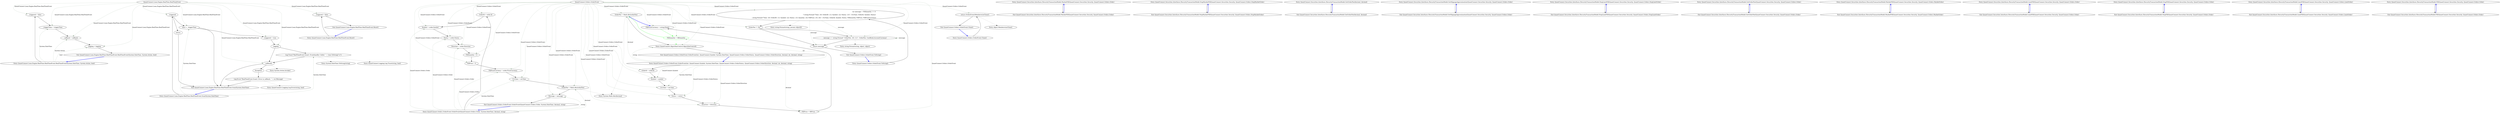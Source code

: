 digraph  {
n24 [label="QuantConnect.Lean.Engine.RealTime.RealTimeEvent", span=""];
n0 [label="Entry QuantConnect.Lean.Engine.RealTime.RealTimeEvent.RealTimeEvent(System.DateTime, System.Action, bool)", span="62-62", cluster="QuantConnect.Lean.Engine.RealTime.RealTimeEvent.RealTimeEvent(System.DateTime, System.Action, bool)"];
n1 [label="_triggered = false", span="64-64", cluster="QuantConnect.Lean.Engine.RealTime.RealTimeEvent.RealTimeEvent(System.DateTime, System.Action, bool)"];
n2 [label="_triggerTime = triggerTime", span="65-65", cluster="QuantConnect.Lean.Engine.RealTime.RealTimeEvent.RealTimeEvent(System.DateTime, System.Action, bool)"];
n3 [label="_callback = callback", span="66-66", cluster="QuantConnect.Lean.Engine.RealTime.RealTimeEvent.RealTimeEvent(System.DateTime, System.Action, bool)"];
n4 [label="_logging = logging", span="67-67", cluster="QuantConnect.Lean.Engine.RealTime.RealTimeEvent.RealTimeEvent(System.DateTime, System.Action, bool)"];
n5 [label="Exit QuantConnect.Lean.Engine.RealTime.RealTimeEvent.RealTimeEvent(System.DateTime, System.Action, bool)", span="62-62", cluster="QuantConnect.Lean.Engine.RealTime.RealTimeEvent.RealTimeEvent(System.DateTime, System.Action, bool)"];
n6 [label="Entry QuantConnect.Lean.Engine.RealTime.RealTimeEvent.Scan(System.DateTime)", span="77-77", cluster="QuantConnect.Lean.Engine.RealTime.RealTimeEvent.Scan(System.DateTime)"];
n7 [label=_triggered, span="79-79", cluster="QuantConnect.Lean.Engine.RealTime.RealTimeEvent.Scan(System.DateTime)"];
n9 [label="time > _triggerTime", span="85-85", cluster="QuantConnect.Lean.Engine.RealTime.RealTimeEvent.Scan(System.DateTime)"];
n12 [label="Log.Trace(''RealTimeEvent.Scan(): Eventhandler Called: '' + time.ToString(''u''))", span="93-93", cluster="QuantConnect.Lean.Engine.RealTime.RealTimeEvent.Scan(System.DateTime)"];
n8 [label="return;", span="81-81", cluster="QuantConnect.Lean.Engine.RealTime.RealTimeEvent.Scan(System.DateTime)"];
n10 [label="_triggered = true", span="87-87", cluster="QuantConnect.Lean.Engine.RealTime.RealTimeEvent.Scan(System.DateTime)"];
n16 [label="Exit QuantConnect.Lean.Engine.RealTime.RealTimeEvent.Scan(System.DateTime)", span="77-77", cluster="QuantConnect.Lean.Engine.RealTime.RealTimeEvent.Scan(System.DateTime)"];
n11 [label=_logging, span="91-91", cluster="QuantConnect.Lean.Engine.RealTime.RealTimeEvent.Scan(System.DateTime)"];
n13 [label="_callback()", span="95-95", cluster="QuantConnect.Lean.Engine.RealTime.RealTimeEvent.Scan(System.DateTime)"];
n17 [label="Entry System.DateTime.ToString(string)", span="0-0", cluster="System.DateTime.ToString(string)"];
n18 [label="Entry QuantConnect.Logging.Log.Trace(string, bool)", span="104-104", cluster="QuantConnect.Logging.Log.Trace(string, bool)"];
n14 [label=Exception, span="97-97", cluster="QuantConnect.Lean.Engine.RealTime.RealTimeEvent.Scan(System.DateTime)"];
n19 [label="Entry System.Action.Invoke()", span="0-0", cluster="System.Action.Invoke()"];
n15 [label="Log.Error(''RealTimeEvent.Scan(): Error in callback: '' + err.Message)", span="99-99", cluster="QuantConnect.Lean.Engine.RealTime.RealTimeEvent.Scan(System.DateTime)"];
n20 [label="Entry QuantConnect.Logging.Log.Error(string, bool)", span="86-86", cluster="QuantConnect.Logging.Log.Error(string, bool)"];
n21 [label="Entry QuantConnect.Lean.Engine.RealTime.RealTimeEvent.Reset()", span="107-107", cluster="QuantConnect.Lean.Engine.RealTime.RealTimeEvent.Reset()"];
n22 [label="_triggered = false", span="109-109", cluster="QuantConnect.Lean.Engine.RealTime.RealTimeEvent.Reset()"];
n23 [label="Exit QuantConnect.Lean.Engine.RealTime.RealTimeEvent.Reset()", span="107-107", cluster="QuantConnect.Lean.Engine.RealTime.RealTimeEvent.Reset()"];
m0_12 [label="Entry System.Math.Abs(decimal)", span="0-0", cluster="System.Math.Abs(decimal)", file="FxcmVolumeWriter.cs"];
m0_31 [label="Entry string.Format(string, params object[])", span="0-0", cluster="string.Format(string, params object[])", file="FxcmVolumeWriter.cs"];
m0_7 [label="FillPriceCurrency = string.Empty", span="109-109", cluster="QuantConnect.Orders.OrderEvent.OrderEvent(int, QuantConnect.Symbol, System.DateTime, QuantConnect.Orders.OrderStatus, QuantConnect.Orders.OrderDirection, decimal, int, decimal, string)", file="FxcmVolumeWriter.cs"];
m0_8 [label="FillQuantity = fillQuantity", span="110-110", cluster="QuantConnect.Orders.OrderEvent.OrderEvent(int, QuantConnect.Symbol, System.DateTime, QuantConnect.Orders.OrderStatus, QuantConnect.Orders.OrderDirection, decimal, int, decimal, string)", color=green, community=0, file="FxcmVolumeWriter.cs"];
m0_9 [label="OrderFee = Math.Abs(orderFee)", span="111-111", cluster="QuantConnect.Orders.OrderEvent.OrderEvent(int, QuantConnect.Symbol, System.DateTime, QuantConnect.Orders.OrderStatus, QuantConnect.Orders.OrderDirection, decimal, int, decimal, string)", file="FxcmVolumeWriter.cs"];
m0_0 [label="Entry QuantConnect.Orders.OrderEvent.OrderEvent(int, QuantConnect.Symbol, System.DateTime, QuantConnect.Orders.OrderStatus, QuantConnect.Orders.OrderDirection, decimal, int, decimal, string)", span="101-101", cluster="QuantConnect.Orders.OrderEvent.OrderEvent(int, QuantConnect.Symbol, System.DateTime, QuantConnect.Orders.OrderStatus, QuantConnect.Orders.OrderDirection, decimal, int, decimal, string)", file="FxcmVolumeWriter.cs"];
m0_1 [label="OrderId = orderId", span="103-103", cluster="QuantConnect.Orders.OrderEvent.OrderEvent(int, QuantConnect.Symbol, System.DateTime, QuantConnect.Orders.OrderStatus, QuantConnect.Orders.OrderDirection, decimal, int, decimal, string)", file="FxcmVolumeWriter.cs"];
m0_2 [label="Symbol = symbol", span="104-104", cluster="QuantConnect.Orders.OrderEvent.OrderEvent(int, QuantConnect.Symbol, System.DateTime, QuantConnect.Orders.OrderStatus, QuantConnect.Orders.OrderDirection, decimal, int, decimal, string)", file="FxcmVolumeWriter.cs"];
m0_3 [label="UtcTime = utcTime", span="105-105", cluster="QuantConnect.Orders.OrderEvent.OrderEvent(int, QuantConnect.Symbol, System.DateTime, QuantConnect.Orders.OrderStatus, QuantConnect.Orders.OrderDirection, decimal, int, decimal, string)", file="FxcmVolumeWriter.cs"];
m0_4 [label="Status = status", span="106-106", cluster="QuantConnect.Orders.OrderEvent.OrderEvent(int, QuantConnect.Symbol, System.DateTime, QuantConnect.Orders.OrderStatus, QuantConnect.Orders.OrderDirection, decimal, int, decimal, string)", file="FxcmVolumeWriter.cs"];
m0_5 [label="Direction = direction", span="107-107", cluster="QuantConnect.Orders.OrderEvent.OrderEvent(int, QuantConnect.Symbol, System.DateTime, QuantConnect.Orders.OrderStatus, QuantConnect.Orders.OrderDirection, decimal, int, decimal, string)", file="FxcmVolumeWriter.cs"];
m0_6 [label="FillPrice = fillPrice", span="108-108", cluster="QuantConnect.Orders.OrderEvent.OrderEvent(int, QuantConnect.Symbol, System.DateTime, QuantConnect.Orders.OrderStatus, QuantConnect.Orders.OrderDirection, decimal, int, decimal, string)", file="FxcmVolumeWriter.cs"];
m0_10 [label="Entry QuantConnect.AlgorithmControl.AlgorithmControl()", span="388-388", cluster="QuantConnect.AlgorithmControl.AlgorithmControl()", file="FxcmVolumeWriter.cs"];
m0_11 [label="Exit QuantConnect.Orders.OrderEvent.OrderEvent(int, QuantConnect.Symbol, System.DateTime, QuantConnect.Orders.OrderStatus, QuantConnect.Orders.OrderDirection, decimal, int, decimal, string)", span="101-101", cluster="QuantConnect.Orders.OrderEvent.OrderEvent(int, QuantConnect.Symbol, System.DateTime, QuantConnect.Orders.OrderStatus, QuantConnect.Orders.OrderDirection, decimal, int, decimal, string)", file="FxcmVolumeWriter.cs"];
m0_32 [label="Entry string.Format(string, object, object)", span="0-0", cluster="string.Format(string, object, object)", file="FxcmVolumeWriter.cs"];
m0_36 [label="Entry object.MemberwiseClone()", span="0-0", cluster="object.MemberwiseClone()", file="FxcmVolumeWriter.cs"];
m0_25 [label="Entry QuantConnect.Orders.OrderEvent.ToString()", span="146-146", cluster="QuantConnect.Orders.OrderEvent.ToString()", file="FxcmVolumeWriter.cs"];
m0_26 [label="var message = FillQuantity == 0 \r\n                ? string.Format(''Time: {0} OrderID: {1} Symbol: {2} Status: {3}'', UtcTime, OrderId, Symbol, Status) \r\n                : string.Format(''Time: {0} OrderID: {1} Symbol: {2} Status: {3} Quantity: {4} FillPrice: {5} {6}'', UtcTime, OrderId, Symbol, Status, FillQuantity, FillPrice, FillPriceCurrency)", span="148-150", cluster="QuantConnect.Orders.OrderEvent.ToString()", file="FxcmVolumeWriter.cs"];
m0_27 [label="OrderFee != 0m", span="153-153", cluster="QuantConnect.Orders.OrderEvent.ToString()", file="FxcmVolumeWriter.cs"];
m0_28 [label="message += string.Format('' OrderFee: {0} {1}'', OrderFee, CashBook.AccountCurrency)", span="153-153", cluster="QuantConnect.Orders.OrderEvent.ToString()", file="FxcmVolumeWriter.cs"];
m0_29 [label="return message;", span="155-155", cluster="QuantConnect.Orders.OrderEvent.ToString()", file="FxcmVolumeWriter.cs"];
m0_30 [label="Exit QuantConnect.Orders.OrderEvent.ToString()", span="146-146", cluster="QuantConnect.Orders.OrderEvent.ToString()", file="FxcmVolumeWriter.cs"];
m0_13 [label="Entry QuantConnect.Orders.OrderEvent.OrderEvent(QuantConnect.Orders.Order, System.DateTime, decimal, string)", span="122-122", cluster="QuantConnect.Orders.OrderEvent.OrderEvent(QuantConnect.Orders.Order, System.DateTime, decimal, string)", file="FxcmVolumeWriter.cs"];
m0_14 [label="OrderId = order.Id", span="124-124", cluster="QuantConnect.Orders.OrderEvent.OrderEvent(QuantConnect.Orders.Order, System.DateTime, decimal, string)", file="FxcmVolumeWriter.cs"];
m0_15 [label="Symbol = order.Symbol", span="125-125", cluster="QuantConnect.Orders.OrderEvent.OrderEvent(QuantConnect.Orders.Order, System.DateTime, decimal, string)", file="FxcmVolumeWriter.cs"];
m0_16 [label="Status = order.Status", span="126-126", cluster="QuantConnect.Orders.OrderEvent.OrderEvent(QuantConnect.Orders.Order, System.DateTime, decimal, string)", file="FxcmVolumeWriter.cs"];
m0_17 [label="Direction = order.Direction", span="127-127", cluster="QuantConnect.Orders.OrderEvent.OrderEvent(QuantConnect.Orders.Order, System.DateTime, decimal, string)", file="FxcmVolumeWriter.cs"];
m0_20 [label="FillPriceCurrency = order.PriceCurrency", span="132-132", cluster="QuantConnect.Orders.OrderEvent.OrderEvent(QuantConnect.Orders.Order, System.DateTime, decimal, string)", file="FxcmVolumeWriter.cs"];
m0_21 [label="UtcTime = utcTime", span="134-134", cluster="QuantConnect.Orders.OrderEvent.OrderEvent(QuantConnect.Orders.Order, System.DateTime, decimal, string)", file="FxcmVolumeWriter.cs"];
m0_22 [label="OrderFee = Math.Abs(orderFee)", span="135-135", cluster="QuantConnect.Orders.OrderEvent.OrderEvent(QuantConnect.Orders.Order, System.DateTime, decimal, string)", file="FxcmVolumeWriter.cs"];
m0_23 [label="Message = message", span="136-136", cluster="QuantConnect.Orders.OrderEvent.OrderEvent(QuantConnect.Orders.Order, System.DateTime, decimal, string)", file="FxcmVolumeWriter.cs"];
m0_18 [label="FillQuantity = 0", span="130-130", cluster="QuantConnect.Orders.OrderEvent.OrderEvent(QuantConnect.Orders.Order, System.DateTime, decimal, string)", file="FxcmVolumeWriter.cs"];
m0_19 [label="FillPrice = 0", span="131-131", cluster="QuantConnect.Orders.OrderEvent.OrderEvent(QuantConnect.Orders.Order, System.DateTime, decimal, string)", file="FxcmVolumeWriter.cs"];
m0_24 [label="Exit QuantConnect.Orders.OrderEvent.OrderEvent(QuantConnect.Orders.Order, System.DateTime, decimal, string)", span="122-122", cluster="QuantConnect.Orders.OrderEvent.OrderEvent(QuantConnect.Orders.Order, System.DateTime, decimal, string)", file="FxcmVolumeWriter.cs"];
m0_33 [label="Entry QuantConnect.Orders.OrderEvent.Clone()", span="162-162", cluster="QuantConnect.Orders.OrderEvent.Clone()", file="FxcmVolumeWriter.cs"];
m0_34 [label="return (OrderEvent)MemberwiseClone();", span="164-164", cluster="QuantConnect.Orders.OrderEvent.Clone()", file="FxcmVolumeWriter.cs"];
m0_35 [label="Exit QuantConnect.Orders.OrderEvent.Clone()", span="162-162", cluster="QuantConnect.Orders.OrderEvent.Clone()", file="FxcmVolumeWriter.cs"];
m0_37 [label="QuantConnect.Orders.OrderEvent", span="", file="FxcmVolumeWriter.cs"];
m1_16 [label="Entry QuantConnect.Securities.Interfaces.ISecurityTransactionModel.MarketFill(QuantConnect.Securities.Security, QuantConnect.Orders.Order)", span="113-113", cluster="QuantConnect.Securities.Interfaces.ISecurityTransactionModel.MarketFill(QuantConnect.Securities.Security, QuantConnect.Orders.Order)", file="Program.cs"];
m1_17 [label="Exit QuantConnect.Securities.Interfaces.ISecurityTransactionModel.MarketFill(QuantConnect.Securities.Security, QuantConnect.Orders.Order)", span="113-113", cluster="QuantConnect.Securities.Interfaces.ISecurityTransactionModel.MarketFill(QuantConnect.Securities.Security, QuantConnect.Orders.Order)", file="Program.cs"];
m1_2 [label="Entry QuantConnect.Securities.Interfaces.ISecurityTransactionModel.StopMarketFill(QuantConnect.Securities.Security, QuantConnect.Orders.StopMarketOrder)", span="52-52", cluster="QuantConnect.Securities.Interfaces.ISecurityTransactionModel.StopMarketFill(QuantConnect.Securities.Security, QuantConnect.Orders.StopMarketOrder)", file="Program.cs"];
m1_3 [label="Exit QuantConnect.Securities.Interfaces.ISecurityTransactionModel.StopMarketFill(QuantConnect.Securities.Security, QuantConnect.Orders.StopMarketOrder)", span="52-52", cluster="QuantConnect.Securities.Interfaces.ISecurityTransactionModel.StopMarketFill(QuantConnect.Securities.Security, QuantConnect.Orders.StopMarketOrder)", file="Program.cs"];
m1_12 [label="Entry QuantConnect.Securities.Interfaces.ISecurityTransactionModel.GetOrderFee(decimal, decimal)", span="95-95", cluster="QuantConnect.Securities.Interfaces.ISecurityTransactionModel.GetOrderFee(decimal, decimal)", file="Program.cs"];
m1_13 [label="Exit QuantConnect.Securities.Interfaces.ISecurityTransactionModel.GetOrderFee(decimal, decimal)", span="95-95", cluster="QuantConnect.Securities.Interfaces.ISecurityTransactionModel.GetOrderFee(decimal, decimal)", file="Program.cs"];
m1_8 [label="Entry QuantConnect.Securities.Interfaces.ISecurityTransactionModel.GetSlippageApproximation(QuantConnect.Securities.Security, QuantConnect.Orders.Order)", span="75-75", cluster="QuantConnect.Securities.Interfaces.ISecurityTransactionModel.GetSlippageApproximation(QuantConnect.Securities.Security, QuantConnect.Orders.Order)", file="Program.cs"];
m1_9 [label="Exit QuantConnect.Securities.Interfaces.ISecurityTransactionModel.GetSlippageApproximation(QuantConnect.Securities.Security, QuantConnect.Orders.Order)", span="75-75", cluster="QuantConnect.Securities.Interfaces.ISecurityTransactionModel.GetSlippageApproximation(QuantConnect.Securities.Security, QuantConnect.Orders.Order)", file="Program.cs"];
m1_4 [label="Entry QuantConnect.Securities.Interfaces.ISecurityTransactionModel.StopLimitFill(QuantConnect.Securities.Security, QuantConnect.Orders.StopLimitOrder)", span="61-61", cluster="QuantConnect.Securities.Interfaces.ISecurityTransactionModel.StopLimitFill(QuantConnect.Securities.Security, QuantConnect.Orders.StopLimitOrder)", file="Program.cs"];
m1_5 [label="Exit QuantConnect.Securities.Interfaces.ISecurityTransactionModel.StopLimitFill(QuantConnect.Securities.Security, QuantConnect.Orders.StopLimitOrder)", span="61-61", cluster="QuantConnect.Securities.Interfaces.ISecurityTransactionModel.StopLimitFill(QuantConnect.Securities.Security, QuantConnect.Orders.StopLimitOrder)", file="Program.cs"];
m1_10 [label="Entry QuantConnect.Securities.Interfaces.ISecurityTransactionModel.GetOrderFee(QuantConnect.Securities.Security, QuantConnect.Orders.Order)", span="85-85", cluster="QuantConnect.Securities.Interfaces.ISecurityTransactionModel.GetOrderFee(QuantConnect.Securities.Security, QuantConnect.Orders.Order)", file="Program.cs"];
m1_11 [label="Exit QuantConnect.Securities.Interfaces.ISecurityTransactionModel.GetOrderFee(QuantConnect.Securities.Security, QuantConnect.Orders.Order)", span="85-85", cluster="QuantConnect.Securities.Interfaces.ISecurityTransactionModel.GetOrderFee(QuantConnect.Securities.Security, QuantConnect.Orders.Order)", file="Program.cs"];
m1_0 [label="Entry QuantConnect.Securities.Interfaces.ISecurityTransactionModel.MarketFill(QuantConnect.Securities.Security, QuantConnect.Orders.MarketOrder)", span="44-44", cluster="QuantConnect.Securities.Interfaces.ISecurityTransactionModel.MarketFill(QuantConnect.Securities.Security, QuantConnect.Orders.MarketOrder)", file="Program.cs"];
m1_1 [label="Exit QuantConnect.Securities.Interfaces.ISecurityTransactionModel.MarketFill(QuantConnect.Securities.Security, QuantConnect.Orders.MarketOrder)", span="44-44", cluster="QuantConnect.Securities.Interfaces.ISecurityTransactionModel.MarketFill(QuantConnect.Securities.Security, QuantConnect.Orders.MarketOrder)", file="Program.cs"];
m1_20 [label="Entry QuantConnect.Securities.Interfaces.ISecurityTransactionModel.LimitFill(QuantConnect.Securities.Security, QuantConnect.Orders.Order)", span="131-131", cluster="QuantConnect.Securities.Interfaces.ISecurityTransactionModel.LimitFill(QuantConnect.Securities.Security, QuantConnect.Orders.Order)", file="Program.cs"];
m1_21 [label="Exit QuantConnect.Securities.Interfaces.ISecurityTransactionModel.LimitFill(QuantConnect.Securities.Security, QuantConnect.Orders.Order)", span="131-131", cluster="QuantConnect.Securities.Interfaces.ISecurityTransactionModel.LimitFill(QuantConnect.Securities.Security, QuantConnect.Orders.Order)", file="Program.cs"];
m1_18 [label="Entry QuantConnect.Securities.Interfaces.ISecurityTransactionModel.StopFill(QuantConnect.Securities.Security, QuantConnect.Orders.Order)", span="122-122", cluster="QuantConnect.Securities.Interfaces.ISecurityTransactionModel.StopFill(QuantConnect.Securities.Security, QuantConnect.Orders.Order)", file="Program.cs"];
m1_19 [label="Exit QuantConnect.Securities.Interfaces.ISecurityTransactionModel.StopFill(QuantConnect.Securities.Security, QuantConnect.Orders.Order)", span="122-122", cluster="QuantConnect.Securities.Interfaces.ISecurityTransactionModel.StopFill(QuantConnect.Securities.Security, QuantConnect.Orders.Order)", file="Program.cs"];
m1_6 [label="Entry QuantConnect.Securities.Interfaces.ISecurityTransactionModel.LimitFill(QuantConnect.Securities.Security, QuantConnect.Orders.LimitOrder)", span="69-69", cluster="QuantConnect.Securities.Interfaces.ISecurityTransactionModel.LimitFill(QuantConnect.Securities.Security, QuantConnect.Orders.LimitOrder)", file="Program.cs"];
m1_7 [label="Exit QuantConnect.Securities.Interfaces.ISecurityTransactionModel.LimitFill(QuantConnect.Securities.Security, QuantConnect.Orders.LimitOrder)", span="69-69", cluster="QuantConnect.Securities.Interfaces.ISecurityTransactionModel.LimitFill(QuantConnect.Securities.Security, QuantConnect.Orders.LimitOrder)", file="Program.cs"];
m1_14 [label="Entry QuantConnect.Securities.Interfaces.ISecurityTransactionModel.Fill(QuantConnect.Securities.Security, QuantConnect.Orders.Order)", span="104-104", cluster="QuantConnect.Securities.Interfaces.ISecurityTransactionModel.Fill(QuantConnect.Securities.Security, QuantConnect.Orders.Order)", file="Program.cs"];
m1_15 [label="Exit QuantConnect.Securities.Interfaces.ISecurityTransactionModel.Fill(QuantConnect.Securities.Security, QuantConnect.Orders.Order)", span="104-104", cluster="QuantConnect.Securities.Interfaces.ISecurityTransactionModel.Fill(QuantConnect.Securities.Security, QuantConnect.Orders.Order)", file="Program.cs"];
n24 -> n1  [key=1, style=dashed, color=darkseagreen4, label="QuantConnect.Lean.Engine.RealTime.RealTimeEvent"];
n24 -> n2  [key=1, style=dashed, color=darkseagreen4, label="QuantConnect.Lean.Engine.RealTime.RealTimeEvent"];
n24 -> n3  [key=1, style=dashed, color=darkseagreen4, label="QuantConnect.Lean.Engine.RealTime.RealTimeEvent"];
n24 -> n4  [key=1, style=dashed, color=darkseagreen4, label="QuantConnect.Lean.Engine.RealTime.RealTimeEvent"];
n24 -> n7  [key=1, style=dashed, color=darkseagreen4, label="QuantConnect.Lean.Engine.RealTime.RealTimeEvent"];
n24 -> n9  [key=1, style=dashed, color=darkseagreen4, label="QuantConnect.Lean.Engine.RealTime.RealTimeEvent"];
n24 -> n10  [key=1, style=dashed, color=darkseagreen4, label="QuantConnect.Lean.Engine.RealTime.RealTimeEvent"];
n24 -> n11  [key=1, style=dashed, color=darkseagreen4, label="QuantConnect.Lean.Engine.RealTime.RealTimeEvent"];
n24 -> n13  [key=1, style=dashed, color=darkseagreen4, label="QuantConnect.Lean.Engine.RealTime.RealTimeEvent"];
n24 -> n22  [key=1, style=dashed, color=darkseagreen4, label="QuantConnect.Lean.Engine.RealTime.RealTimeEvent"];
n0 -> n1  [key=0, style=solid];
n0 -> n2  [key=1, style=dashed, color=darkseagreen4, label="System.DateTime"];
n0 -> n3  [key=1, style=dashed, color=darkseagreen4, label="System.Action"];
n0 -> n4  [key=1, style=dashed, color=darkseagreen4, label=bool];
n1 -> n2  [key=0, style=solid];
n2 -> n3  [key=0, style=solid];
n3 -> n4  [key=0, style=solid];
n4 -> n5  [key=0, style=solid];
n5 -> n0  [key=0, style=bold, color=blue];
n6 -> n7  [key=0, style=solid];
n6 -> n9  [key=1, style=dashed, color=darkseagreen4, label="System.DateTime"];
n6 -> n12  [key=1, style=dashed, color=darkseagreen4, label="System.DateTime"];
n7 -> n8  [key=0, style=solid];
n7 -> n9  [key=0, style=solid];
n9 -> n10  [key=0, style=solid];
n9 -> n16  [key=0, style=solid];
n12 -> n13  [key=0, style=solid];
n12 -> n17  [key=2, style=dotted];
n12 -> n18  [key=2, style=dotted];
n8 -> n16  [key=0, style=solid];
n10 -> n11  [key=0, style=solid];
n16 -> n6  [key=0, style=bold, color=blue];
n11 -> n12  [key=0, style=solid];
n11 -> n13  [key=0, style=solid];
n13 -> n14  [key=0, style=solid];
n13 -> n16  [key=0, style=solid];
n13 -> n19  [key=2, style=dotted];
n14 -> n15  [key=0, style=solid];
n15 -> n16  [key=0, style=solid];
n15 -> n20  [key=2, style=dotted];
n21 -> n22  [key=0, style=solid];
n22 -> n23  [key=0, style=solid];
n23 -> n21  [key=0, style=bold, color=blue];
m0_7 -> m0_8  [key=0, style=solid, color=green];
m0_8 -> m0_9  [key=0, style=solid, color=green];
m0_8 -> m0_10  [key=2, style=dotted, color=green];
m0_9 -> m0_7  [key=0, style=bold, color=blue];
m0_9 -> m0_10  [key=0, style=solid];
m0_9 -> m0_12  [key=2, style=dotted];
m0_0 -> m0_1  [key=0, style=solid];
m0_0 -> m0_2  [key=1, style=dashed, color=darkseagreen4, label="QuantConnect.Symbol"];
m0_0 -> m0_3  [key=1, style=dashed, color=darkseagreen4, label="System.DateTime"];
m0_0 -> m0_4  [key=1, style=dashed, color=darkseagreen4, label="QuantConnect.Orders.OrderStatus"];
m0_0 -> m0_5  [key=1, style=dashed, color=darkseagreen4, label="QuantConnect.Orders.OrderDirection"];
m0_0 -> m0_6  [key=1, style=dashed, color=darkseagreen4, label=decimal];
m0_0 -> m0_8  [key=1, style=dashed, color=darkseagreen4, label=int];
m0_0 -> m0_9  [key=1, style=dashed, color=darkseagreen4, label=decimal];
m0_0 -> m0_10  [key=1, style=dashed, color=darkseagreen4, label=string];
m0_1 -> m0_2  [key=0, style=solid];
m0_2 -> m0_3  [key=0, style=solid];
m0_3 -> m0_4  [key=0, style=solid];
m0_4 -> m0_5  [key=0, style=solid];
m0_5 -> m0_6  [key=0, style=solid];
m0_6 -> m0_7  [key=0, style=solid];
m0_10 -> m0_11  [key=0, style=solid];
m0_11 -> m0_0  [key=0, style=bold, color=blue];
m0_25 -> m0_26  [key=0, style=solid];
m0_26 -> m0_27  [key=0, style=solid];
m0_26 -> m0_31  [key=2, style=dotted];
m0_26 -> m0_28  [key=1, style=dashed, color=darkseagreen4, label=message];
m0_26 -> m0_29  [key=1, style=dashed, color=darkseagreen4, label=message];
m0_27 -> m0_28  [key=0, style=solid];
m0_27 -> m0_29  [key=0, style=solid];
m0_28 -> m0_29  [key=0, style=solid];
m0_28 -> m0_32  [key=2, style=dotted];
m0_28 -> m0_28  [key=1, style=dashed, color=darkseagreen4, label=message];
m0_29 -> m0_30  [key=0, style=solid];
m0_30 -> m0_25  [key=0, style=bold, color=blue];
m0_13 -> m0_14  [key=0, style=solid];
m0_13 -> m0_15  [key=1, style=dashed, color=darkseagreen4, label="QuantConnect.Orders.Order"];
m0_13 -> m0_16  [key=1, style=dashed, color=darkseagreen4, label="QuantConnect.Orders.Order"];
m0_13 -> m0_17  [key=1, style=dashed, color=darkseagreen4, label="QuantConnect.Orders.Order"];
m0_13 -> m0_20  [key=1, style=dashed, color=darkseagreen4, label="QuantConnect.Orders.Order"];
m0_13 -> m0_21  [key=1, style=dashed, color=darkseagreen4, label="System.DateTime"];
m0_13 -> m0_22  [key=1, style=dashed, color=darkseagreen4, label=decimal];
m0_13 -> m0_23  [key=1, style=dashed, color=darkseagreen4, label=string];
m0_14 -> m0_15  [key=0, style=solid];
m0_15 -> m0_16  [key=0, style=solid];
m0_16 -> m0_17  [key=0, style=solid];
m0_17 -> m0_18  [key=0, style=solid];
m0_20 -> m0_21  [key=0, style=solid];
m0_21 -> m0_22  [key=0, style=solid];
m0_22 -> m0_23  [key=0, style=solid];
m0_22 -> m0_12  [key=2, style=dotted];
m0_23 -> m0_24  [key=0, style=solid];
m0_18 -> m0_19  [key=0, style=solid];
m0_19 -> m0_20  [key=0, style=solid];
m0_24 -> m0_13  [key=0, style=bold, color=blue];
m0_33 -> m0_34  [key=0, style=solid];
m0_34 -> m0_35  [key=0, style=solid];
m0_34 -> m0_36  [key=2, style=dotted];
m0_35 -> m0_33  [key=0, style=bold, color=blue];
m0_37 -> m0_1  [key=1, style=dashed, color=darkseagreen4, label="QuantConnect.Orders.OrderEvent"];
m0_37 -> m0_2  [key=1, style=dashed, color=darkseagreen4, label="QuantConnect.Orders.OrderEvent"];
m0_37 -> m0_3  [key=1, style=dashed, color=darkseagreen4, label="QuantConnect.Orders.OrderEvent"];
m0_37 -> m0_4  [key=1, style=dashed, color=darkseagreen4, label="QuantConnect.Orders.OrderEvent"];
m0_37 -> m0_5  [key=1, style=dashed, color=darkseagreen4, label="QuantConnect.Orders.OrderEvent"];
m0_37 -> m0_6  [key=1, style=dashed, color=darkseagreen4, label="QuantConnect.Orders.OrderEvent"];
m0_37 -> m0_7  [key=1, style=dashed, color=darkseagreen4, label="QuantConnect.Orders.OrderEvent"];
m0_37 -> m0_8  [key=1, style=dashed, color=darkseagreen4, label="QuantConnect.Orders.OrderEvent"];
m0_37 -> m0_9  [key=1, style=dashed, color=darkseagreen4, label="QuantConnect.Orders.OrderEvent"];
m0_37 -> m0_10  [key=1, style=dashed, color=darkseagreen4, label="QuantConnect.Orders.OrderEvent"];
m0_37 -> m0_14  [key=1, style=dashed, color=darkseagreen4, label="QuantConnect.Orders.OrderEvent"];
m0_37 -> m0_15  [key=1, style=dashed, color=darkseagreen4, label="QuantConnect.Orders.OrderEvent"];
m0_37 -> m0_16  [key=1, style=dashed, color=darkseagreen4, label="QuantConnect.Orders.OrderEvent"];
m0_37 -> m0_17  [key=1, style=dashed, color=darkseagreen4, label="QuantConnect.Orders.OrderEvent"];
m0_37 -> m0_18  [key=1, style=dashed, color=darkseagreen4, label="QuantConnect.Orders.OrderEvent"];
m0_37 -> m0_19  [key=1, style=dashed, color=darkseagreen4, label="QuantConnect.Orders.OrderEvent"];
m0_37 -> m0_20  [key=1, style=dashed, color=darkseagreen4, label="QuantConnect.Orders.OrderEvent"];
m0_37 -> m0_21  [key=1, style=dashed, color=darkseagreen4, label="QuantConnect.Orders.OrderEvent"];
m0_37 -> m0_22  [key=1, style=dashed, color=darkseagreen4, label="QuantConnect.Orders.OrderEvent"];
m0_37 -> m0_23  [key=1, style=dashed, color=darkseagreen4, label="QuantConnect.Orders.OrderEvent"];
m0_37 -> m0_26  [key=1, style=dashed, color=darkseagreen4, label="QuantConnect.Orders.OrderEvent"];
m0_37 -> m0_27  [key=1, style=dashed, color=darkseagreen4, label="QuantConnect.Orders.OrderEvent"];
m0_37 -> m0_28  [key=1, style=dashed, color=darkseagreen4, label="QuantConnect.Orders.OrderEvent"];
m0_37 -> m0_34  [key=1, style=dashed, color=darkseagreen4, label="QuantConnect.Orders.OrderEvent"];
m1_16 -> m1_17  [key=0, style=solid];
m1_17 -> m1_16  [key=0, style=bold, color=blue];
m1_2 -> m1_3  [key=0, style=solid];
m1_3 -> m1_2  [key=0, style=bold, color=blue];
m1_12 -> m1_13  [key=0, style=solid];
m1_13 -> m1_12  [key=0, style=bold, color=blue];
m1_8 -> m1_9  [key=0, style=solid];
m1_9 -> m1_8  [key=0, style=bold, color=blue];
m1_4 -> m1_5  [key=0, style=solid];
m1_5 -> m1_4  [key=0, style=bold, color=blue];
m1_10 -> m1_11  [key=0, style=solid];
m1_11 -> m1_10  [key=0, style=bold, color=blue];
m1_0 -> m1_1  [key=0, style=solid];
m1_1 -> m1_0  [key=0, style=bold, color=blue];
m1_20 -> m1_21  [key=0, style=solid];
m1_21 -> m1_20  [key=0, style=bold, color=blue];
m1_18 -> m1_19  [key=0, style=solid];
m1_19 -> m1_18  [key=0, style=bold, color=blue];
m1_6 -> m1_7  [key=0, style=solid];
m1_7 -> m1_6  [key=0, style=bold, color=blue];
m1_14 -> m1_15  [key=0, style=solid];
m1_15 -> m1_14  [key=0, style=bold, color=blue];
}
